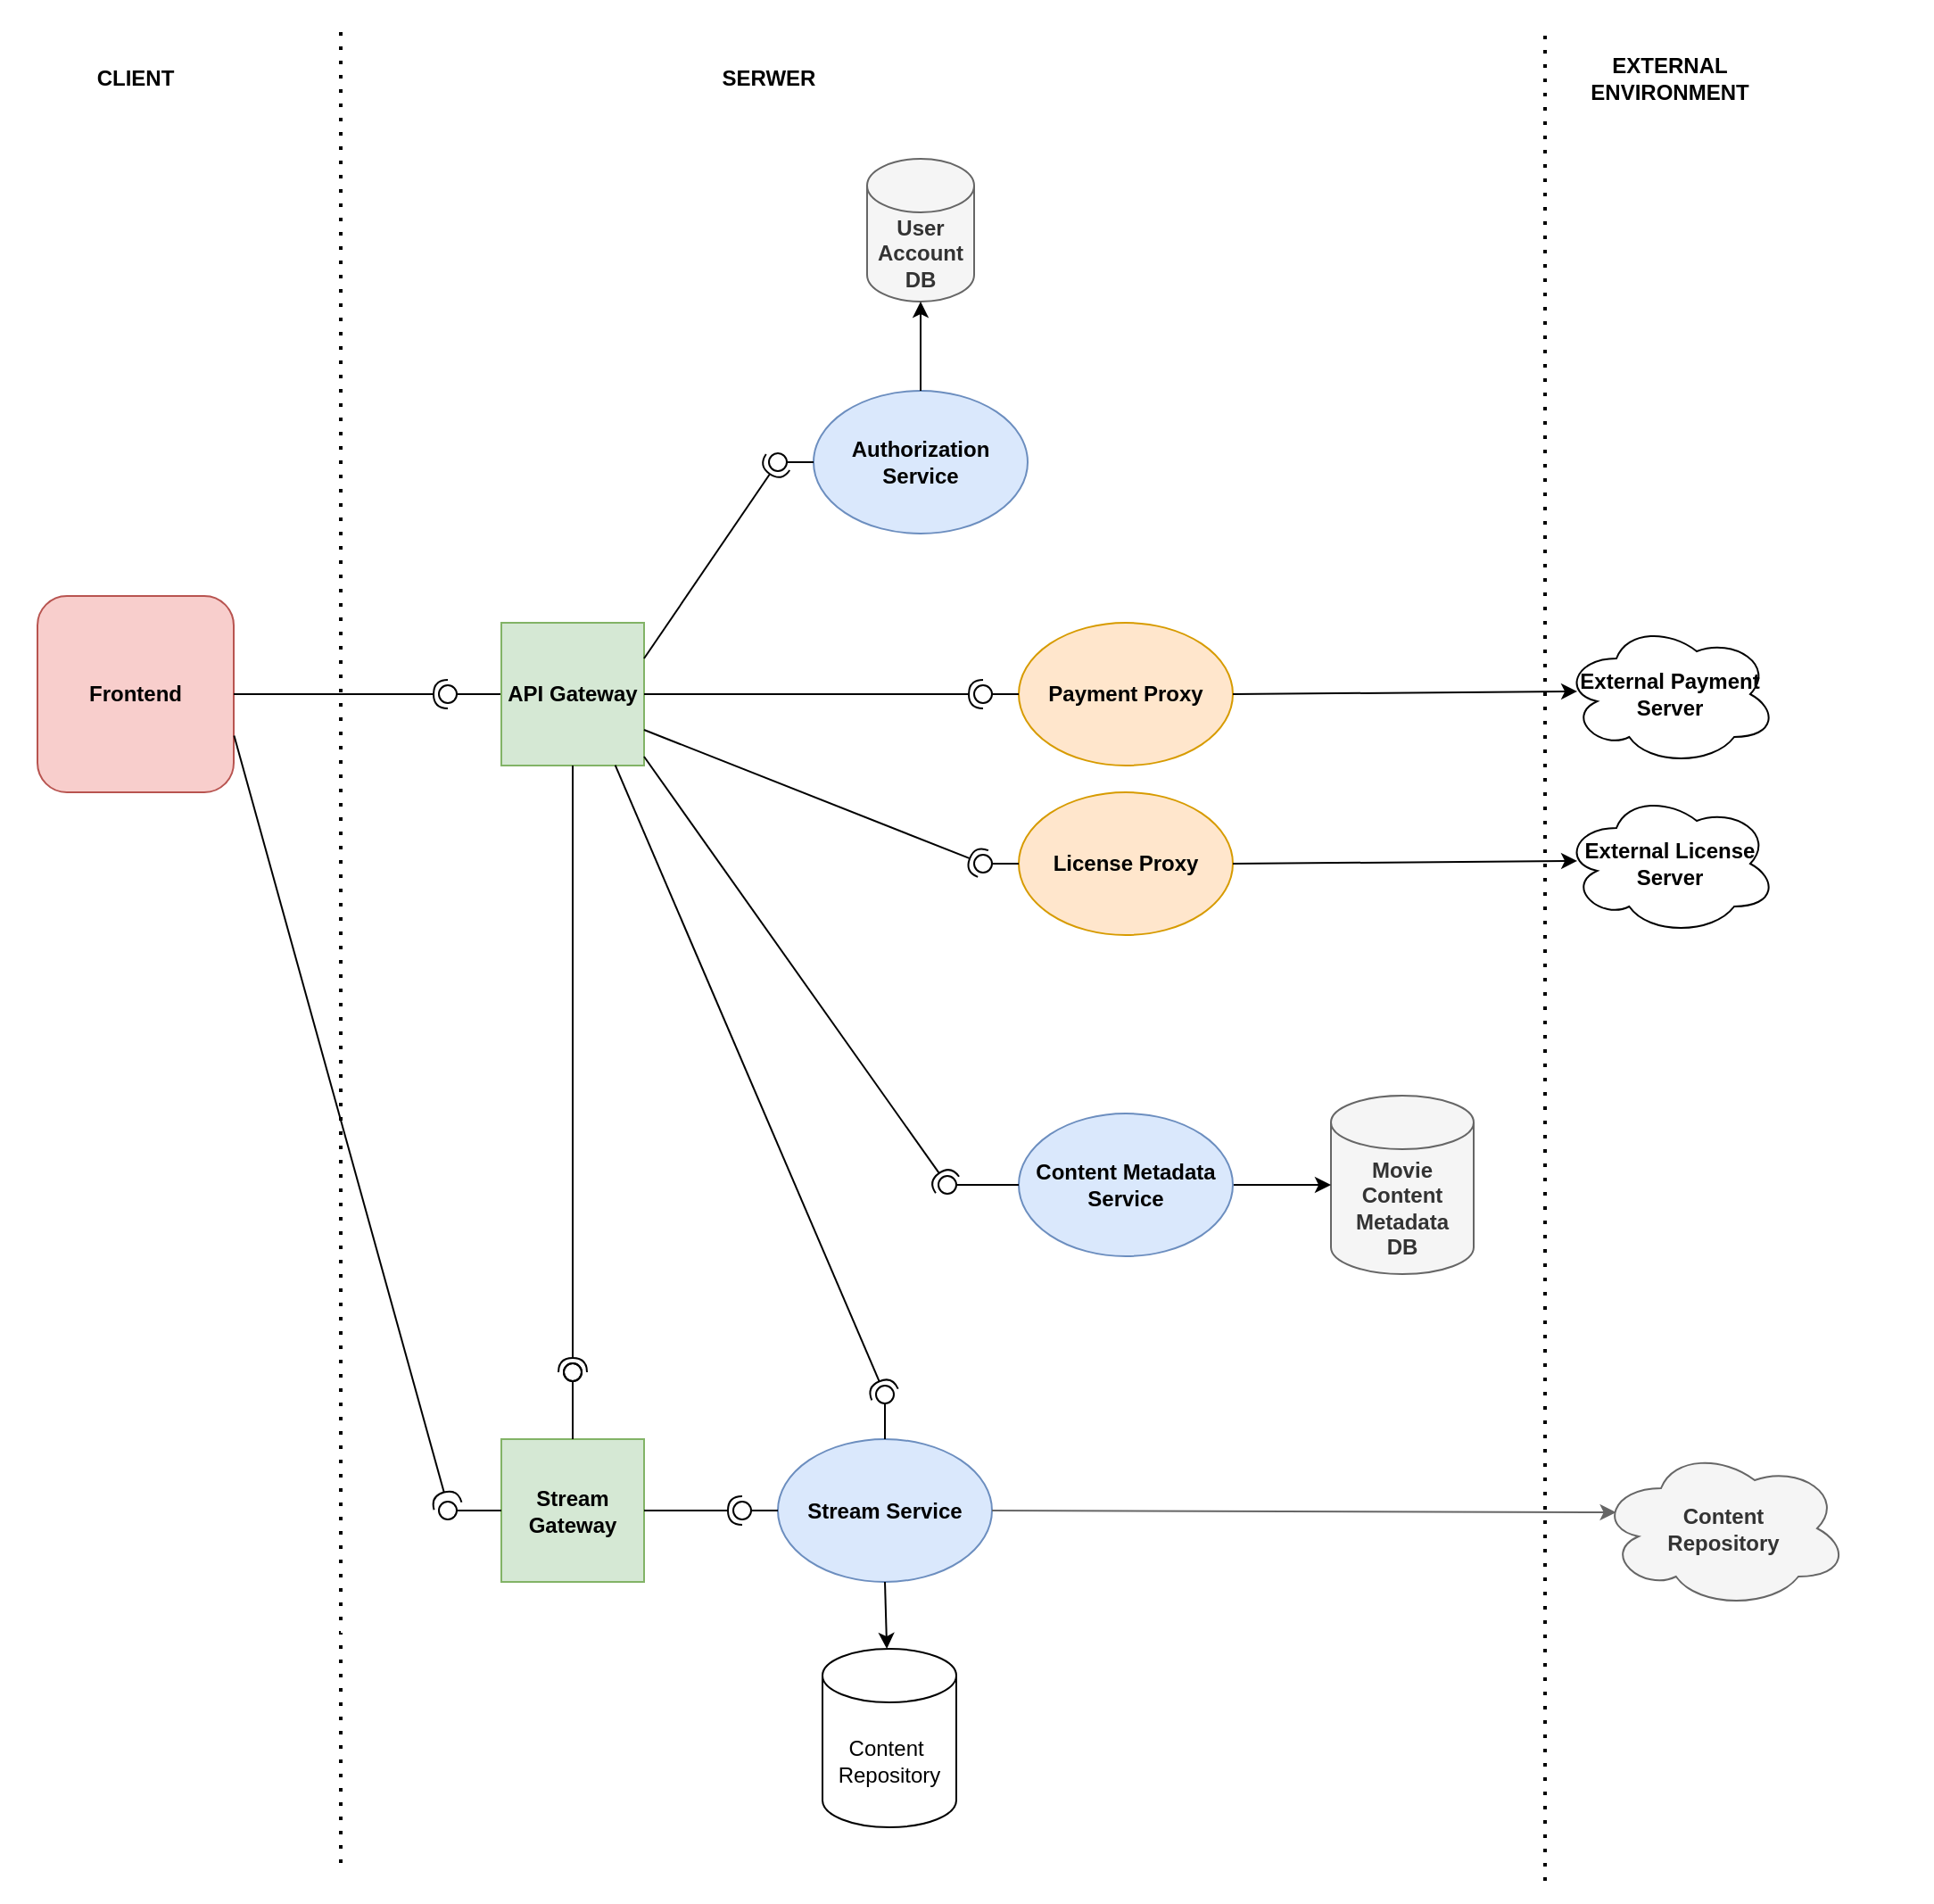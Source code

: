 <mxfile version="24.2.1" type="device">
  <diagram name="Page-1" id="mZsSM9UEbyp9xzuLBz44">
    <mxGraphModel dx="2010" dy="1059" grid="1" gridSize="10" guides="1" tooltips="1" connect="1" arrows="1" fold="1" page="1" pageScale="1" pageWidth="850" pageHeight="1100" math="0" shadow="0">
      <root>
        <mxCell id="0" />
        <mxCell id="1" parent="0" />
        <mxCell id="euWzKXSYzq6Le16y2sov-1" value="" style="endArrow=none;dashed=1;html=1;dashPattern=1 3;strokeWidth=2;rounded=0;" parent="1" edge="1">
          <mxGeometry width="50" height="50" relative="1" as="geometry">
            <mxPoint x="200" y="1070" as="sourcePoint" />
            <mxPoint x="200" y="40" as="targetPoint" />
          </mxGeometry>
        </mxCell>
        <mxCell id="euWzKXSYzq6Le16y2sov-2" value="Frontend" style="rounded=1;whiteSpace=wrap;html=1;fillColor=#f8cecc;strokeColor=#b85450;fontStyle=1" parent="1" vertex="1">
          <mxGeometry x="30" y="360" width="110" height="110" as="geometry" />
        </mxCell>
        <mxCell id="euWzKXSYzq6Le16y2sov-11" value="" style="rounded=0;orthogonalLoop=1;jettySize=auto;html=1;endArrow=halfCircle;endFill=0;endSize=6;strokeWidth=1;sketch=0;exitX=1;exitY=0.5;exitDx=0;exitDy=0;fontStyle=1" parent="1" source="euWzKXSYzq6Le16y2sov-2" edge="1">
          <mxGeometry relative="1" as="geometry">
            <mxPoint x="250" y="410" as="sourcePoint" />
            <mxPoint x="260" y="415" as="targetPoint" />
          </mxGeometry>
        </mxCell>
        <mxCell id="euWzKXSYzq6Le16y2sov-12" value="" style="rounded=0;orthogonalLoop=1;jettySize=auto;html=1;endArrow=oval;endFill=0;sketch=0;sourcePerimeterSpacing=0;targetPerimeterSpacing=0;endSize=10;exitX=0;exitY=0.5;exitDx=0;exitDy=0;fontStyle=1" parent="1" source="euWzKXSYzq6Le16y2sov-14" edge="1">
          <mxGeometry relative="1" as="geometry">
            <mxPoint x="270" y="455" as="sourcePoint" />
            <mxPoint x="260" y="415" as="targetPoint" />
          </mxGeometry>
        </mxCell>
        <mxCell id="euWzKXSYzq6Le16y2sov-13" value="" style="ellipse;whiteSpace=wrap;html=1;align=center;aspect=fixed;fillColor=none;strokeColor=none;resizable=0;perimeter=centerPerimeter;rotatable=0;allowArrows=0;points=[];outlineConnect=1;fontStyle=1" parent="1" vertex="1">
          <mxGeometry x="225" y="405" width="10" height="10" as="geometry" />
        </mxCell>
        <mxCell id="euWzKXSYzq6Le16y2sov-14" value="API Gateway" style="whiteSpace=wrap;html=1;aspect=fixed;fillColor=#d5e8d4;strokeColor=#82b366;fontStyle=1" parent="1" vertex="1">
          <mxGeometry x="290" y="375" width="80" height="80" as="geometry" />
        </mxCell>
        <mxCell id="euWzKXSYzq6Le16y2sov-15" value="Stream Gateway" style="whiteSpace=wrap;html=1;aspect=fixed;fillColor=#d5e8d4;strokeColor=#82b366;fontStyle=1" parent="1" vertex="1">
          <mxGeometry x="290" y="832.5" width="80" height="80" as="geometry" />
        </mxCell>
        <mxCell id="euWzKXSYzq6Le16y2sov-16" value="" style="rounded=0;orthogonalLoop=1;jettySize=auto;html=1;endArrow=halfCircle;endFill=0;endSize=6;strokeWidth=1;sketch=0;exitX=1.002;exitY=0.711;exitDx=0;exitDy=0;exitPerimeter=0;fontStyle=1" parent="1" source="euWzKXSYzq6Le16y2sov-2" edge="1">
          <mxGeometry relative="1" as="geometry">
            <mxPoint x="290" y="1040" as="sourcePoint" />
            <mxPoint x="260" y="870" as="targetPoint" />
          </mxGeometry>
        </mxCell>
        <mxCell id="euWzKXSYzq6Le16y2sov-17" value="" style="rounded=0;orthogonalLoop=1;jettySize=auto;html=1;endArrow=oval;endFill=0;sketch=0;sourcePerimeterSpacing=0;targetPerimeterSpacing=0;endSize=10;exitX=0;exitY=0.5;exitDx=0;exitDy=0;fontStyle=1" parent="1" source="euWzKXSYzq6Le16y2sov-15" edge="1">
          <mxGeometry relative="1" as="geometry">
            <mxPoint x="290" y="742.5" as="sourcePoint" />
            <mxPoint x="260" y="872.5" as="targetPoint" />
          </mxGeometry>
        </mxCell>
        <mxCell id="euWzKXSYzq6Le16y2sov-18" value="" style="ellipse;whiteSpace=wrap;html=1;align=center;aspect=fixed;fillColor=none;strokeColor=none;resizable=0;perimeter=centerPerimeter;rotatable=0;allowArrows=0;points=[];outlineConnect=1;fontStyle=1" parent="1" vertex="1">
          <mxGeometry x="250" y="515" width="10" height="10" as="geometry" />
        </mxCell>
        <mxCell id="euWzKXSYzq6Le16y2sov-19" value="" style="rounded=0;orthogonalLoop=1;jettySize=auto;html=1;endArrow=halfCircle;endFill=0;endSize=6;strokeWidth=1;sketch=0;fontStyle=1;exitX=0.5;exitY=1;exitDx=0;exitDy=0;" parent="1" source="euWzKXSYzq6Le16y2sov-14" edge="1">
          <mxGeometry relative="1" as="geometry">
            <mxPoint x="330" y="765" as="sourcePoint" />
            <mxPoint x="330" y="795" as="targetPoint" />
          </mxGeometry>
        </mxCell>
        <mxCell id="euWzKXSYzq6Le16y2sov-20" value="" style="rounded=0;orthogonalLoop=1;jettySize=auto;html=1;endArrow=oval;endFill=0;sketch=0;sourcePerimeterSpacing=0;targetPerimeterSpacing=0;endSize=10;fontStyle=1" parent="1" edge="1">
          <mxGeometry relative="1" as="geometry">
            <mxPoint x="330" y="810" as="sourcePoint" />
            <mxPoint x="330" y="795" as="targetPoint" />
          </mxGeometry>
        </mxCell>
        <mxCell id="euWzKXSYzq6Le16y2sov-21" value="" style="ellipse;whiteSpace=wrap;html=1;align=center;aspect=fixed;fillColor=none;strokeColor=none;resizable=0;perimeter=centerPerimeter;rotatable=0;allowArrows=0;points=[];outlineConnect=1;fontStyle=1" parent="1" vertex="1">
          <mxGeometry x="360" y="782.5" width="10" height="10" as="geometry" />
        </mxCell>
        <mxCell id="euWzKXSYzq6Le16y2sov-23" value="" style="rounded=0;orthogonalLoop=1;jettySize=auto;html=1;endArrow=oval;endFill=0;sketch=0;sourcePerimeterSpacing=0;targetPerimeterSpacing=0;endSize=10;exitX=0.5;exitY=0;exitDx=0;exitDy=0;fontStyle=1" parent="1" source="euWzKXSYzq6Le16y2sov-15" edge="1">
          <mxGeometry relative="1" as="geometry">
            <mxPoint x="330" y="810" as="sourcePoint" />
            <mxPoint x="330" y="795" as="targetPoint" />
          </mxGeometry>
        </mxCell>
        <mxCell id="euWzKXSYzq6Le16y2sov-24" value="" style="ellipse;whiteSpace=wrap;html=1;align=center;aspect=fixed;fillColor=none;strokeColor=none;resizable=0;perimeter=centerPerimeter;rotatable=0;allowArrows=0;points=[];outlineConnect=1;fontStyle=1" parent="1" vertex="1">
          <mxGeometry x="360" y="782.5" width="10" height="10" as="geometry" />
        </mxCell>
        <mxCell id="euWzKXSYzq6Le16y2sov-25" value="Stream Service" style="ellipse;whiteSpace=wrap;html=1;fillColor=#dae8fc;strokeColor=#6c8ebf;fontStyle=1" parent="1" vertex="1">
          <mxGeometry x="445" y="832.5" width="120" height="80" as="geometry" />
        </mxCell>
        <mxCell id="euWzKXSYzq6Le16y2sov-26" value="" style="rounded=0;orthogonalLoop=1;jettySize=auto;html=1;endArrow=halfCircle;endFill=0;endSize=6;strokeWidth=1;sketch=0;exitX=1;exitY=0.5;exitDx=0;exitDy=0;fontStyle=1" parent="1" source="euWzKXSYzq6Le16y2sov-15" target="euWzKXSYzq6Le16y2sov-28" edge="1">
          <mxGeometry relative="1" as="geometry">
            <mxPoint x="480" y="877.5" as="sourcePoint" />
          </mxGeometry>
        </mxCell>
        <mxCell id="euWzKXSYzq6Le16y2sov-27" value="" style="rounded=0;orthogonalLoop=1;jettySize=auto;html=1;endArrow=oval;endFill=0;sketch=0;sourcePerimeterSpacing=0;targetPerimeterSpacing=0;endSize=10;exitX=0;exitY=0.5;exitDx=0;exitDy=0;fontStyle=1" parent="1" source="euWzKXSYzq6Le16y2sov-25" target="euWzKXSYzq6Le16y2sov-28" edge="1">
          <mxGeometry relative="1" as="geometry">
            <mxPoint x="405" y="872.5" as="sourcePoint" />
          </mxGeometry>
        </mxCell>
        <mxCell id="euWzKXSYzq6Le16y2sov-28" value="" style="ellipse;whiteSpace=wrap;html=1;align=center;aspect=fixed;fillColor=none;strokeColor=none;resizable=0;perimeter=centerPerimeter;rotatable=0;allowArrows=0;points=[];outlineConnect=1;fontStyle=1" parent="1" vertex="1">
          <mxGeometry x="420" y="867.5" width="10" height="10" as="geometry" />
        </mxCell>
        <mxCell id="euWzKXSYzq6Le16y2sov-30" value="Payment Proxy" style="ellipse;whiteSpace=wrap;html=1;fillColor=#ffe6cc;strokeColor=#d79b00;fontStyle=1" parent="1" vertex="1">
          <mxGeometry x="580" y="375" width="120" height="80" as="geometry" />
        </mxCell>
        <mxCell id="euWzKXSYzq6Le16y2sov-33" value="External Payment Server" style="ellipse;shape=cloud;whiteSpace=wrap;html=1;fontStyle=1" parent="1" vertex="1">
          <mxGeometry x="885" y="375" width="120" height="80" as="geometry" />
        </mxCell>
        <mxCell id="euWzKXSYzq6Le16y2sov-34" value="Movie Content&lt;br&gt;Metadata&lt;br&gt;&lt;div&gt;DB&lt;/div&gt;" style="shape=cylinder3;whiteSpace=wrap;html=1;boundedLbl=1;backgroundOutline=1;size=15;fillColor=#f5f5f5;fontColor=#333333;strokeColor=#666666;fontStyle=1" parent="1" vertex="1">
          <mxGeometry x="755" y="640" width="80" height="100" as="geometry" />
        </mxCell>
        <mxCell id="euWzKXSYzq6Le16y2sov-35" value="" style="endArrow=classic;html=1;rounded=0;exitX=1;exitY=0.5;exitDx=0;exitDy=0;entryX=0;entryY=0.5;entryDx=0;entryDy=0;entryPerimeter=0;fontStyle=1" parent="1" source="8z9Pnd3FHtiSmqOoGasJ-1" target="euWzKXSYzq6Le16y2sov-34" edge="1">
          <mxGeometry width="50" height="50" relative="1" as="geometry">
            <mxPoint x="340" y="1005" as="sourcePoint" />
            <mxPoint x="390" y="955" as="targetPoint" />
          </mxGeometry>
        </mxCell>
        <mxCell id="euWzKXSYzq6Le16y2sov-36" value="" style="endArrow=classic;html=1;rounded=0;exitX=1;exitY=0.5;exitDx=0;exitDy=0;entryX=0.067;entryY=0.481;entryDx=0;entryDy=0;entryPerimeter=0;fontStyle=1" parent="1" source="euWzKXSYzq6Le16y2sov-30" target="euWzKXSYzq6Le16y2sov-33" edge="1">
          <mxGeometry width="50" height="50" relative="1" as="geometry">
            <mxPoint x="855" y="415" as="sourcePoint" />
            <mxPoint x="875" y="415" as="targetPoint" />
          </mxGeometry>
        </mxCell>
        <mxCell id="euWzKXSYzq6Le16y2sov-37" value="License Proxy" style="ellipse;whiteSpace=wrap;html=1;fillColor=#ffe6cc;strokeColor=#d79b00;fontStyle=1" parent="1" vertex="1">
          <mxGeometry x="580" y="470" width="120" height="80" as="geometry" />
        </mxCell>
        <mxCell id="euWzKXSYzq6Le16y2sov-38" value="External License Server" style="ellipse;shape=cloud;whiteSpace=wrap;html=1;fontStyle=1" parent="1" vertex="1">
          <mxGeometry x="885" y="470" width="120" height="80" as="geometry" />
        </mxCell>
        <mxCell id="euWzKXSYzq6Le16y2sov-39" value="" style="endArrow=classic;html=1;rounded=0;exitX=1;exitY=0.5;exitDx=0;exitDy=0;entryX=0.067;entryY=0.481;entryDx=0;entryDy=0;entryPerimeter=0;fontStyle=1" parent="1" source="euWzKXSYzq6Le16y2sov-37" target="euWzKXSYzq6Le16y2sov-38" edge="1">
          <mxGeometry width="50" height="50" relative="1" as="geometry">
            <mxPoint x="855" y="510" as="sourcePoint" />
            <mxPoint x="875" y="510" as="targetPoint" />
          </mxGeometry>
        </mxCell>
        <mxCell id="euWzKXSYzq6Le16y2sov-40" value="Authorization Service" style="ellipse;whiteSpace=wrap;html=1;fillColor=#dae8fc;strokeColor=#6c8ebf;fontStyle=1" parent="1" vertex="1">
          <mxGeometry x="465" y="245" width="120" height="80" as="geometry" />
        </mxCell>
        <mxCell id="euWzKXSYzq6Le16y2sov-41" value="" style="rounded=0;orthogonalLoop=1;jettySize=auto;html=1;endArrow=halfCircle;endFill=0;endSize=6;strokeWidth=1;sketch=0;exitX=1;exitY=0.25;exitDx=0;exitDy=0;fontStyle=1" parent="1" source="euWzKXSYzq6Le16y2sov-14" target="euWzKXSYzq6Le16y2sov-43" edge="1">
          <mxGeometry relative="1" as="geometry">
            <mxPoint x="337.5" y="165" as="sourcePoint" />
          </mxGeometry>
        </mxCell>
        <mxCell id="euWzKXSYzq6Le16y2sov-42" value="" style="rounded=0;orthogonalLoop=1;jettySize=auto;html=1;endArrow=oval;endFill=0;sketch=0;sourcePerimeterSpacing=0;targetPerimeterSpacing=0;endSize=10;exitX=0;exitY=0.5;exitDx=0;exitDy=0;fontStyle=1" parent="1" source="euWzKXSYzq6Le16y2sov-40" target="euWzKXSYzq6Le16y2sov-43" edge="1">
          <mxGeometry relative="1" as="geometry">
            <mxPoint x="485" y="285" as="sourcePoint" />
          </mxGeometry>
        </mxCell>
        <mxCell id="euWzKXSYzq6Le16y2sov-43" value="" style="ellipse;whiteSpace=wrap;html=1;align=center;aspect=fixed;fillColor=none;strokeColor=none;resizable=0;perimeter=centerPerimeter;rotatable=0;allowArrows=0;points=[];outlineConnect=1;fontStyle=1" parent="1" vertex="1">
          <mxGeometry x="440" y="280" width="10" height="10" as="geometry" />
        </mxCell>
        <mxCell id="euWzKXSYzq6Le16y2sov-44" value="User Account DB" style="shape=cylinder3;whiteSpace=wrap;html=1;boundedLbl=1;backgroundOutline=1;size=15;fillColor=#f5f5f5;fontColor=#333333;strokeColor=#666666;fontStyle=1" parent="1" vertex="1">
          <mxGeometry x="495" y="115" width="60" height="80" as="geometry" />
        </mxCell>
        <mxCell id="euWzKXSYzq6Le16y2sov-45" value="" style="endArrow=classic;html=1;rounded=0;exitX=0.5;exitY=0;exitDx=0;exitDy=0;entryX=0.5;entryY=1;entryDx=0;entryDy=0;entryPerimeter=0;fontStyle=1" parent="1" source="euWzKXSYzq6Le16y2sov-40" target="euWzKXSYzq6Le16y2sov-44" edge="1">
          <mxGeometry width="50" height="50" relative="1" as="geometry">
            <mxPoint x="430" y="115" as="sourcePoint" />
            <mxPoint x="527.5" y="155" as="targetPoint" />
          </mxGeometry>
        </mxCell>
        <mxCell id="euWzKXSYzq6Le16y2sov-46" value="" style="rounded=0;orthogonalLoop=1;jettySize=auto;html=1;endArrow=halfCircle;endFill=0;endSize=6;strokeWidth=1;sketch=0;exitX=1;exitY=0.5;exitDx=0;exitDy=0;fontStyle=1" parent="1" source="euWzKXSYzq6Le16y2sov-14" edge="1">
          <mxGeometry relative="1" as="geometry">
            <mxPoint x="710" y="360" as="sourcePoint" />
            <mxPoint x="560" y="415" as="targetPoint" />
          </mxGeometry>
        </mxCell>
        <mxCell id="euWzKXSYzq6Le16y2sov-47" value="" style="rounded=0;orthogonalLoop=1;jettySize=auto;html=1;endArrow=oval;endFill=0;sketch=0;sourcePerimeterSpacing=0;targetPerimeterSpacing=0;endSize=10;exitX=0;exitY=0.5;exitDx=0;exitDy=0;fontStyle=1" parent="1" source="euWzKXSYzq6Le16y2sov-30" edge="1">
          <mxGeometry relative="1" as="geometry">
            <mxPoint x="785" y="360" as="sourcePoint" />
            <mxPoint x="560" y="415" as="targetPoint" />
          </mxGeometry>
        </mxCell>
        <mxCell id="euWzKXSYzq6Le16y2sov-48" value="" style="ellipse;whiteSpace=wrap;html=1;align=center;aspect=fixed;fillColor=none;strokeColor=none;resizable=0;perimeter=centerPerimeter;rotatable=0;allowArrows=0;points=[];outlineConnect=1;fontStyle=1" parent="1" vertex="1">
          <mxGeometry x="840" y="355" width="10" height="10" as="geometry" />
        </mxCell>
        <mxCell id="euWzKXSYzq6Le16y2sov-52" value="" style="rounded=0;orthogonalLoop=1;jettySize=auto;html=1;endArrow=halfCircle;endFill=0;endSize=6;strokeWidth=1;sketch=0;exitX=1;exitY=0.75;exitDx=0;exitDy=0;fontStyle=1" parent="1" source="euWzKXSYzq6Le16y2sov-14" target="euWzKXSYzq6Le16y2sov-54" edge="1">
          <mxGeometry relative="1" as="geometry">
            <mxPoint x="440" y="535" as="sourcePoint" />
          </mxGeometry>
        </mxCell>
        <mxCell id="euWzKXSYzq6Le16y2sov-53" value="" style="rounded=0;orthogonalLoop=1;jettySize=auto;html=1;endArrow=oval;endFill=0;sketch=0;sourcePerimeterSpacing=0;targetPerimeterSpacing=0;endSize=10;exitX=0;exitY=0.5;exitDx=0;exitDy=0;fontStyle=1" parent="1" source="euWzKXSYzq6Le16y2sov-37" target="euWzKXSYzq6Le16y2sov-54" edge="1">
          <mxGeometry relative="1" as="geometry">
            <mxPoint x="515" y="510" as="sourcePoint" />
          </mxGeometry>
        </mxCell>
        <mxCell id="euWzKXSYzq6Le16y2sov-54" value="" style="ellipse;whiteSpace=wrap;html=1;align=center;aspect=fixed;fillColor=none;strokeColor=none;resizable=0;perimeter=centerPerimeter;rotatable=0;allowArrows=0;points=[];outlineConnect=1;fontStyle=1" parent="1" vertex="1">
          <mxGeometry x="555" y="505" width="10" height="10" as="geometry" />
        </mxCell>
        <mxCell id="euWzKXSYzq6Le16y2sov-55" value="" style="rounded=0;orthogonalLoop=1;jettySize=auto;html=1;endArrow=halfCircle;endFill=0;endSize=6;strokeWidth=1;sketch=0;exitX=0.798;exitY=0.998;exitDx=0;exitDy=0;exitPerimeter=0;fontStyle=1" parent="1" source="euWzKXSYzq6Le16y2sov-14" target="euWzKXSYzq6Le16y2sov-57" edge="1">
          <mxGeometry relative="1" as="geometry">
            <mxPoint x="370" y="824.1" as="sourcePoint" />
          </mxGeometry>
        </mxCell>
        <mxCell id="euWzKXSYzq6Le16y2sov-56" value="" style="rounded=0;orthogonalLoop=1;jettySize=auto;html=1;endArrow=oval;endFill=0;sketch=0;sourcePerimeterSpacing=0;targetPerimeterSpacing=0;endSize=10;exitX=0.5;exitY=0;exitDx=0;exitDy=0;fontStyle=1" parent="1" source="euWzKXSYzq6Le16y2sov-25" target="euWzKXSYzq6Le16y2sov-57" edge="1">
          <mxGeometry relative="1" as="geometry">
            <mxPoint x="483.827" y="832.504" as="sourcePoint" />
          </mxGeometry>
        </mxCell>
        <mxCell id="euWzKXSYzq6Le16y2sov-57" value="" style="ellipse;whiteSpace=wrap;html=1;align=center;aspect=fixed;fillColor=none;strokeColor=none;resizable=0;perimeter=centerPerimeter;rotatable=0;allowArrows=0;points=[];outlineConnect=1;fontStyle=1" parent="1" vertex="1">
          <mxGeometry x="500" y="802.5" width="10" height="10" as="geometry" />
        </mxCell>
        <mxCell id="Pq9NqkpWgCPSY480fqht-1" value="CLIENT" style="text;html=1;align=center;verticalAlign=middle;whiteSpace=wrap;rounded=0;fontStyle=1" parent="1" vertex="1">
          <mxGeometry x="55" y="55" width="60" height="30" as="geometry" />
        </mxCell>
        <mxCell id="Pq9NqkpWgCPSY480fqht-2" value="SERWER" style="text;html=1;align=center;verticalAlign=middle;whiteSpace=wrap;rounded=0;fontStyle=1" parent="1" vertex="1">
          <mxGeometry x="410" y="55" width="60" height="30" as="geometry" />
        </mxCell>
        <mxCell id="Pq9NqkpWgCPSY480fqht-3" value="EXTERNAL ENVIRONMENT" style="text;html=1;align=center;verticalAlign=middle;whiteSpace=wrap;rounded=0;fontStyle=1" parent="1" vertex="1">
          <mxGeometry x="890" y="55" width="110" height="30" as="geometry" />
        </mxCell>
        <mxCell id="Pq9NqkpWgCPSY480fqht-4" value="" style="endArrow=none;dashed=1;html=1;dashPattern=1 3;strokeWidth=2;rounded=0;" parent="1" edge="1">
          <mxGeometry width="50" height="50" relative="1" as="geometry">
            <mxPoint x="875" y="1080" as="sourcePoint" />
            <mxPoint x="875" y="40" as="targetPoint" />
          </mxGeometry>
        </mxCell>
        <mxCell id="Pq9NqkpWgCPSY480fqht-5" value="" style="endArrow=none;dashed=1;html=1;dashPattern=1 3;strokeWidth=2;rounded=0;strokeColor=#FFFFFF;" parent="1" edge="1">
          <mxGeometry width="50" height="50" relative="1" as="geometry">
            <mxPoint x="210" y="1090" as="sourcePoint" />
            <mxPoint x="720" y="1090" as="targetPoint" />
          </mxGeometry>
        </mxCell>
        <mxCell id="Pq9NqkpWgCPSY480fqht-6" value="" style="endArrow=none;dashed=1;html=1;dashPattern=1 3;strokeWidth=2;rounded=0;strokeColor=#FFFFFF;" parent="1" edge="1">
          <mxGeometry width="50" height="50" relative="1" as="geometry">
            <mxPoint x="200" y="940" as="sourcePoint" />
            <mxPoint x="710" y="940" as="targetPoint" />
          </mxGeometry>
        </mxCell>
        <mxCell id="Pq9NqkpWgCPSY480fqht-7" value="" style="endArrow=none;dashed=1;html=1;dashPattern=1 3;strokeWidth=2;rounded=0;strokeColor=#FFFFFF;" parent="1" edge="1">
          <mxGeometry width="50" height="50" relative="1" as="geometry">
            <mxPoint x="10" y="867.5" as="sourcePoint" />
            <mxPoint x="10" y="27.5" as="targetPoint" />
          </mxGeometry>
        </mxCell>
        <mxCell id="Pq9NqkpWgCPSY480fqht-8" value="" style="endArrow=none;dashed=1;html=1;dashPattern=1 3;strokeWidth=2;rounded=0;strokeColor=#FFFFFF;" parent="1" edge="1">
          <mxGeometry width="50" height="50" relative="1" as="geometry">
            <mxPoint x="1090" y="895" as="sourcePoint" />
            <mxPoint x="1090" y="55" as="targetPoint" />
          </mxGeometry>
        </mxCell>
        <mxCell id="8z9Pnd3FHtiSmqOoGasJ-1" value="Content Metadata Service" style="ellipse;whiteSpace=wrap;html=1;fillColor=#dae8fc;strokeColor=#6c8ebf;fontStyle=1" parent="1" vertex="1">
          <mxGeometry x="580" y="650" width="120" height="80" as="geometry" />
        </mxCell>
        <mxCell id="8z9Pnd3FHtiSmqOoGasJ-2" value="" style="endArrow=classic;html=1;rounded=0;exitX=1;exitY=0.5;exitDx=0;exitDy=0;fontStyle=1;entryX=0.07;entryY=0.4;entryDx=0;entryDy=0;entryPerimeter=0;fillColor=#f5f5f5;strokeColor=#666666;" parent="1" source="euWzKXSYzq6Le16y2sov-25" target="8z9Pnd3FHtiSmqOoGasJ-3" edge="1">
          <mxGeometry width="50" height="50" relative="1" as="geometry">
            <mxPoint x="770" y="892.5" as="sourcePoint" />
            <mxPoint x="760" y="872.5" as="targetPoint" />
          </mxGeometry>
        </mxCell>
        <mxCell id="8z9Pnd3FHtiSmqOoGasJ-3" value="Content &lt;br&gt;Repository" style="ellipse;shape=cloud;whiteSpace=wrap;html=1;fontStyle=1;fillColor=#f5f5f5;fontColor=#333333;strokeColor=#666666;" parent="1" vertex="1">
          <mxGeometry x="905" y="837.5" width="140" height="90" as="geometry" />
        </mxCell>
        <mxCell id="8z9Pnd3FHtiSmqOoGasJ-4" value="" style="ellipse;whiteSpace=wrap;html=1;align=center;aspect=fixed;fillColor=none;strokeColor=none;resizable=0;perimeter=centerPerimeter;rotatable=0;allowArrows=0;points=[];outlineConnect=1;fontStyle=1" parent="1" vertex="1">
          <mxGeometry x="370" y="792.5" width="10" height="10" as="geometry" />
        </mxCell>
        <mxCell id="8z9Pnd3FHtiSmqOoGasJ-5" value="" style="ellipse;whiteSpace=wrap;html=1;align=center;aspect=fixed;fillColor=none;strokeColor=none;resizable=0;perimeter=centerPerimeter;rotatable=0;allowArrows=0;points=[];outlineConnect=1;fontStyle=1" parent="1" vertex="1">
          <mxGeometry x="370" y="792.5" width="10" height="10" as="geometry" />
        </mxCell>
        <mxCell id="8z9Pnd3FHtiSmqOoGasJ-6" value="" style="rounded=0;orthogonalLoop=1;jettySize=auto;html=1;endArrow=oval;endFill=0;sketch=0;sourcePerimeterSpacing=0;targetPerimeterSpacing=0;endSize=10;exitX=0;exitY=0.5;exitDx=0;exitDy=0;fontStyle=1" parent="1" source="8z9Pnd3FHtiSmqOoGasJ-1" edge="1">
          <mxGeometry relative="1" as="geometry">
            <mxPoint x="515" y="843" as="sourcePoint" />
            <mxPoint x="540" y="690" as="targetPoint" />
          </mxGeometry>
        </mxCell>
        <mxCell id="8z9Pnd3FHtiSmqOoGasJ-7" value="" style="ellipse;whiteSpace=wrap;html=1;align=center;aspect=fixed;fillColor=none;strokeColor=none;resizable=0;perimeter=centerPerimeter;rotatable=0;allowArrows=0;points=[];outlineConnect=1;fontStyle=1" parent="1" vertex="1">
          <mxGeometry x="510" y="812.5" width="10" height="10" as="geometry" />
        </mxCell>
        <mxCell id="8z9Pnd3FHtiSmqOoGasJ-8" value="" style="rounded=0;orthogonalLoop=1;jettySize=auto;html=1;endArrow=halfCircle;endFill=0;endSize=6;strokeWidth=1;sketch=0;fontStyle=1" parent="1" edge="1">
          <mxGeometry relative="1" as="geometry">
            <mxPoint x="370" y="450" as="sourcePoint" />
            <mxPoint x="540" y="690" as="targetPoint" />
          </mxGeometry>
        </mxCell>
        <mxCell id="8z9Pnd3FHtiSmqOoGasJ-9" value="" style="endArrow=classic;html=1;rounded=0;exitX=0.5;exitY=1;exitDx=0;exitDy=0;fontStyle=1;" parent="1" source="euWzKXSYzq6Le16y2sov-25" target="8z9Pnd3FHtiSmqOoGasJ-10" edge="1">
          <mxGeometry width="50" height="50" relative="1" as="geometry">
            <mxPoint x="575" y="883" as="sourcePoint" />
            <mxPoint x="505" y="970" as="targetPoint" />
          </mxGeometry>
        </mxCell>
        <mxCell id="8z9Pnd3FHtiSmqOoGasJ-10" value="Content&amp;nbsp;&lt;br&gt;Repository" style="shape=cylinder3;whiteSpace=wrap;html=1;boundedLbl=1;backgroundOutline=1;size=15;" parent="1" vertex="1">
          <mxGeometry x="470" y="950" width="75" height="100" as="geometry" />
        </mxCell>
      </root>
    </mxGraphModel>
  </diagram>
</mxfile>
